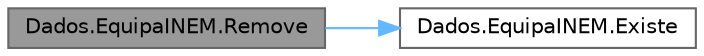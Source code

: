 digraph "Dados.EquipaINEM.Remove"
{
 // LATEX_PDF_SIZE
  bgcolor="transparent";
  edge [fontname=Helvetica,fontsize=10,labelfontname=Helvetica,labelfontsize=10];
  node [fontname=Helvetica,fontsize=10,shape=box,height=0.2,width=0.4];
  rankdir="LR";
  Node1 [id="Node000001",label="Dados.EquipaINEM.Remove",height=0.2,width=0.4,color="gray40", fillcolor="grey60", style="filled", fontcolor="black",tooltip="Funcao que remove um determinado membro da equipa de membros do INEM."];
  Node1 -> Node2 [id="edge2_Node000001_Node000002",color="steelblue1",style="solid",tooltip=" "];
  Node2 [id="Node000002",label="Dados.EquipaINEM.Existe",height=0.2,width=0.4,color="grey40", fillcolor="white", style="filled",URL="$class_dados_1_1_equipa_i_n_e_m.html#a92f6ef6102af6995445c400631fe1ae6",tooltip="Funcao que verifica se existe um determinado membro na equipa de membros do INEM."];
}
